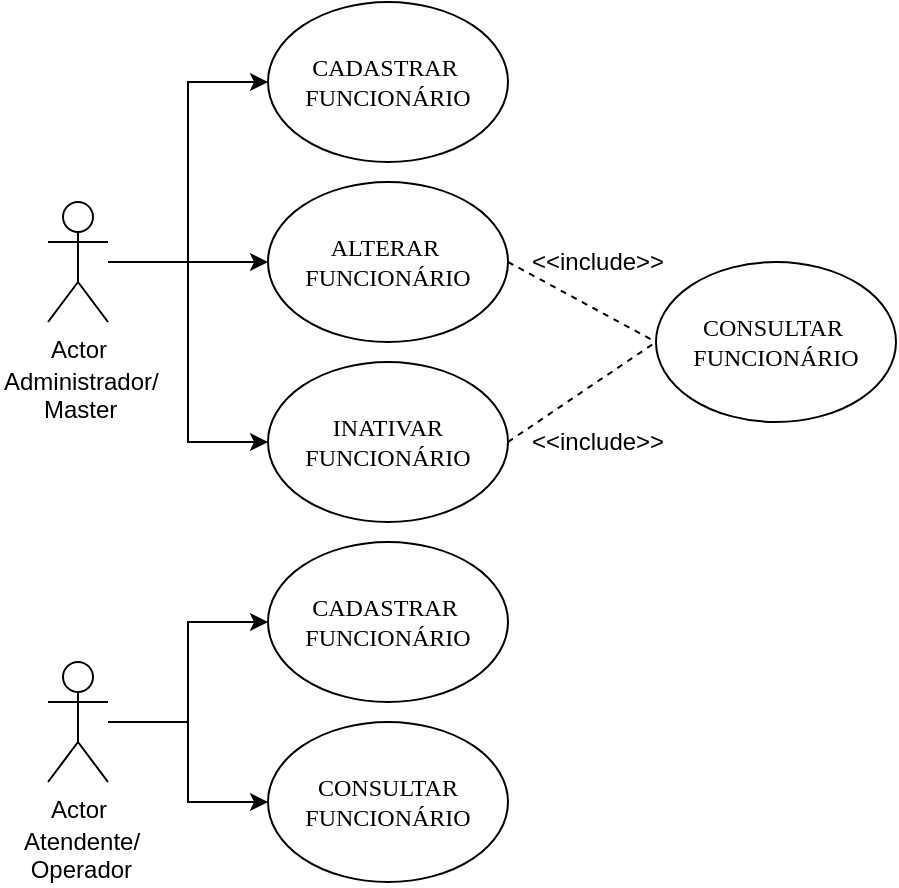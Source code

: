 <mxfile version="12.2.0" type="device" pages="1"><diagram id="U-D7aFQUL8BF5dEllMYo" name="Page-1"><mxGraphModel dx="1158" dy="411" grid="1" gridSize="10" guides="1" tooltips="1" connect="1" arrows="1" fold="1" page="1" pageScale="1" pageWidth="1169" pageHeight="827" math="0" shadow="0"><root><mxCell id="0"/><mxCell id="1" parent="0"/><mxCell id="5UW5ZbT9FBOBR9tg0OMJ-15" style="edgeStyle=orthogonalEdgeStyle;rounded=0;orthogonalLoop=1;jettySize=auto;html=1;entryX=0;entryY=0.5;entryDx=0;entryDy=0;" edge="1" parent="1" source="5UW5ZbT9FBOBR9tg0OMJ-3" target="5UW5ZbT9FBOBR9tg0OMJ-5"><mxGeometry relative="1" as="geometry"/></mxCell><mxCell id="5UW5ZbT9FBOBR9tg0OMJ-16" style="edgeStyle=orthogonalEdgeStyle;rounded=0;orthogonalLoop=1;jettySize=auto;html=1;entryX=0;entryY=0.5;entryDx=0;entryDy=0;" edge="1" parent="1" source="5UW5ZbT9FBOBR9tg0OMJ-3" target="5UW5ZbT9FBOBR9tg0OMJ-7"><mxGeometry relative="1" as="geometry"/></mxCell><mxCell id="5UW5ZbT9FBOBR9tg0OMJ-17" style="edgeStyle=orthogonalEdgeStyle;rounded=0;orthogonalLoop=1;jettySize=auto;html=1;entryX=0;entryY=0.5;entryDx=0;entryDy=0;" edge="1" parent="1" source="5UW5ZbT9FBOBR9tg0OMJ-3" target="5UW5ZbT9FBOBR9tg0OMJ-6"><mxGeometry relative="1" as="geometry"/></mxCell><mxCell id="5UW5ZbT9FBOBR9tg0OMJ-3" value="Actor" style="shape=umlActor;verticalLabelPosition=bottom;labelBackgroundColor=#ffffff;verticalAlign=top;html=1;" vertex="1" parent="1"><mxGeometry x="160" y="220" width="30" height="60" as="geometry"/></mxCell><mxCell id="5UW5ZbT9FBOBR9tg0OMJ-5" value="&lt;font face=&quot;Times New Roman&quot;&gt;CADASTRAR&amp;nbsp; &lt;br&gt;FUNCIONÁRIO&lt;br&gt;&lt;/font&gt;" style="ellipse;whiteSpace=wrap;html=1;" vertex="1" parent="1"><mxGeometry x="270" y="120" width="120" height="80" as="geometry"/></mxCell><mxCell id="5UW5ZbT9FBOBR9tg0OMJ-6" value="&lt;font face=&quot;Times New Roman&quot;&gt;ALTERAR&amp;nbsp;&lt;br&gt;&lt;/font&gt;&lt;span style=&quot;font-family: &amp;#34;times new roman&amp;#34;&quot;&gt;FUNCIONÁRIO&lt;/span&gt;" style="ellipse;whiteSpace=wrap;html=1;" vertex="1" parent="1"><mxGeometry x="270" y="210" width="120" height="80" as="geometry"/></mxCell><mxCell id="5UW5ZbT9FBOBR9tg0OMJ-7" value="&lt;font face=&quot;Times New Roman&quot;&gt;INATIVAR&lt;br&gt;&lt;/font&gt;&lt;span style=&quot;font-family: &amp;#34;times new roman&amp;#34;&quot;&gt;FUNCIONÁRIO&lt;/span&gt;&lt;font face=&quot;Times New Roman&quot;&gt;&lt;br&gt;&lt;/font&gt;" style="ellipse;whiteSpace=wrap;html=1;" vertex="1" parent="1"><mxGeometry x="270" y="300" width="120" height="80" as="geometry"/></mxCell><mxCell id="5UW5ZbT9FBOBR9tg0OMJ-8" value="&lt;font face=&quot;Times New Roman&quot;&gt;CONSULTAR&amp;nbsp;&lt;br&gt;&lt;/font&gt;&lt;span style=&quot;font-family: &amp;#34;times new roman&amp;#34;&quot;&gt;FUNCIONÁRIO&lt;/span&gt;&lt;font face=&quot;Times New Roman&quot;&gt;&lt;br&gt;&lt;/font&gt;" style="ellipse;whiteSpace=wrap;html=1;" vertex="1" parent="1"><mxGeometry x="464" y="250" width="120" height="80" as="geometry"/></mxCell><mxCell id="5UW5ZbT9FBOBR9tg0OMJ-11" value="" style="endArrow=none;dashed=1;html=1;entryX=0;entryY=0.5;entryDx=0;entryDy=0;" edge="1" parent="1" target="5UW5ZbT9FBOBR9tg0OMJ-8"><mxGeometry width="50" height="50" relative="1" as="geometry"><mxPoint x="390" y="340" as="sourcePoint"/><mxPoint x="440" y="290" as="targetPoint"/></mxGeometry></mxCell><mxCell id="5UW5ZbT9FBOBR9tg0OMJ-12" value="" style="endArrow=none;dashed=1;html=1;exitX=1;exitY=0.5;exitDx=0;exitDy=0;entryX=0;entryY=0.5;entryDx=0;entryDy=0;" edge="1" parent="1" source="5UW5ZbT9FBOBR9tg0OMJ-6" target="5UW5ZbT9FBOBR9tg0OMJ-8"><mxGeometry width="50" height="50" relative="1" as="geometry"><mxPoint x="414" y="280" as="sourcePoint"/><mxPoint x="464" y="230" as="targetPoint"/></mxGeometry></mxCell><mxCell id="5UW5ZbT9FBOBR9tg0OMJ-13" value="&amp;lt;&amp;lt;include&amp;gt;&amp;gt;" style="text;html=1;resizable=0;points=[];autosize=1;align=left;verticalAlign=top;spacingTop=-4;" vertex="1" parent="1"><mxGeometry x="400" y="240" width="80" height="20" as="geometry"/></mxCell><mxCell id="5UW5ZbT9FBOBR9tg0OMJ-14" value="&amp;lt;&amp;lt;include&amp;gt;&amp;gt;" style="text;html=1;resizable=0;points=[];autosize=1;align=left;verticalAlign=top;spacingTop=-4;" vertex="1" parent="1"><mxGeometry x="400" y="330" width="80" height="20" as="geometry"/></mxCell><mxCell id="5UW5ZbT9FBOBR9tg0OMJ-18" value="Administrador/&lt;br&gt;&amp;nbsp; &amp;nbsp; &amp;nbsp; Master" style="text;html=1;resizable=0;points=[];autosize=1;align=left;verticalAlign=top;spacingTop=-4;" vertex="1" parent="1"><mxGeometry x="136" y="300" width="90" height="30" as="geometry"/></mxCell><mxCell id="5UW5ZbT9FBOBR9tg0OMJ-47" style="edgeStyle=orthogonalEdgeStyle;rounded=0;orthogonalLoop=1;jettySize=auto;html=1;entryX=0;entryY=0.5;entryDx=0;entryDy=0;" edge="1" parent="1" source="5UW5ZbT9FBOBR9tg0OMJ-50" target="5UW5ZbT9FBOBR9tg0OMJ-51"><mxGeometry relative="1" as="geometry"/></mxCell><mxCell id="5UW5ZbT9FBOBR9tg0OMJ-49" style="edgeStyle=orthogonalEdgeStyle;rounded=0;orthogonalLoop=1;jettySize=auto;html=1;entryX=0;entryY=0.5;entryDx=0;entryDy=0;" edge="1" parent="1" source="5UW5ZbT9FBOBR9tg0OMJ-50" target="5UW5ZbT9FBOBR9tg0OMJ-52"><mxGeometry relative="1" as="geometry"/></mxCell><mxCell id="5UW5ZbT9FBOBR9tg0OMJ-50" value="Actor" style="shape=umlActor;verticalLabelPosition=bottom;labelBackgroundColor=#ffffff;verticalAlign=top;html=1;" vertex="1" parent="1"><mxGeometry x="160" y="450" width="30" height="60" as="geometry"/></mxCell><mxCell id="5UW5ZbT9FBOBR9tg0OMJ-51" value="&lt;font face=&quot;Times New Roman&quot;&gt;CADASTRAR&amp;nbsp;&lt;br&gt;&lt;/font&gt;&lt;span style=&quot;font-family: &amp;#34;times new roman&amp;#34;&quot;&gt;FUNCIONÁRIO&lt;/span&gt;&lt;font face=&quot;Times New Roman&quot;&gt;&lt;br&gt;&lt;/font&gt;" style="ellipse;whiteSpace=wrap;html=1;" vertex="1" parent="1"><mxGeometry x="270" y="390" width="120" height="80" as="geometry"/></mxCell><mxCell id="5UW5ZbT9FBOBR9tg0OMJ-52" value="&lt;font face=&quot;Times New Roman&quot;&gt;CONSULTAR&lt;br&gt;&lt;/font&gt;&lt;span style=&quot;font-family: &amp;#34;times new roman&amp;#34;&quot;&gt;FUNCIONÁRIO&lt;/span&gt;&lt;font face=&quot;Times New Roman&quot;&gt;&lt;br&gt;&lt;/font&gt;" style="ellipse;whiteSpace=wrap;html=1;" vertex="1" parent="1"><mxGeometry x="270" y="480" width="120" height="80" as="geometry"/></mxCell><mxCell id="5UW5ZbT9FBOBR9tg0OMJ-59" value="&amp;nbsp; &amp;nbsp;Atendente/&lt;br&gt;&amp;nbsp; &amp;nbsp; Operador" style="text;html=1;resizable=0;points=[];autosize=1;align=left;verticalAlign=top;spacingTop=-4;" vertex="1" parent="1"><mxGeometry x="136" y="530" width="80" height="30" as="geometry"/></mxCell></root></mxGraphModel></diagram></mxfile>